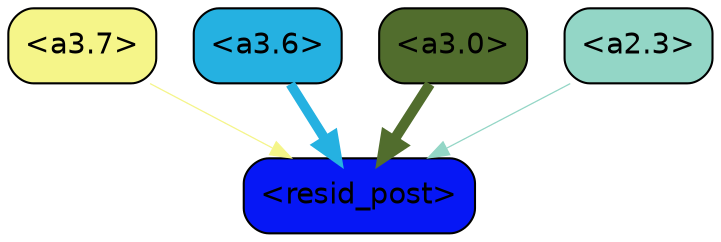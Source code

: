 strict digraph "" {
	graph [bgcolor=transparent,
		layout=dot,
		overlap=false,
		splines=true
	];
	"<a3.7>"	[color=black,
		fillcolor="#f5f589",
		fontname=Helvetica,
		shape=box,
		style="filled, rounded"];
	"<resid_post>"	[color=black,
		fillcolor="#0617f5",
		fontname=Helvetica,
		shape=box,
		style="filled, rounded"];
	"<a3.7>" -> "<resid_post>"	[color="#f5f589",
		penwidth=0.6];
	"<a3.6>"	[color=black,
		fillcolor="#25b1e1",
		fontname=Helvetica,
		shape=box,
		style="filled, rounded"];
	"<a3.6>" -> "<resid_post>"	[color="#25b1e1",
		penwidth=4.749041676521301];
	"<a3.0>"	[color=black,
		fillcolor="#516d2d",
		fontname=Helvetica,
		shape=box,
		style="filled, rounded"];
	"<a3.0>" -> "<resid_post>"	[color="#516d2d",
		penwidth=5.004215121269226];
	"<a2.3>"	[color=black,
		fillcolor="#93d6c6",
		fontname=Helvetica,
		shape=box,
		style="filled, rounded"];
	"<a2.3>" -> "<resid_post>"	[color="#93d6c6",
		penwidth=0.6];
}
